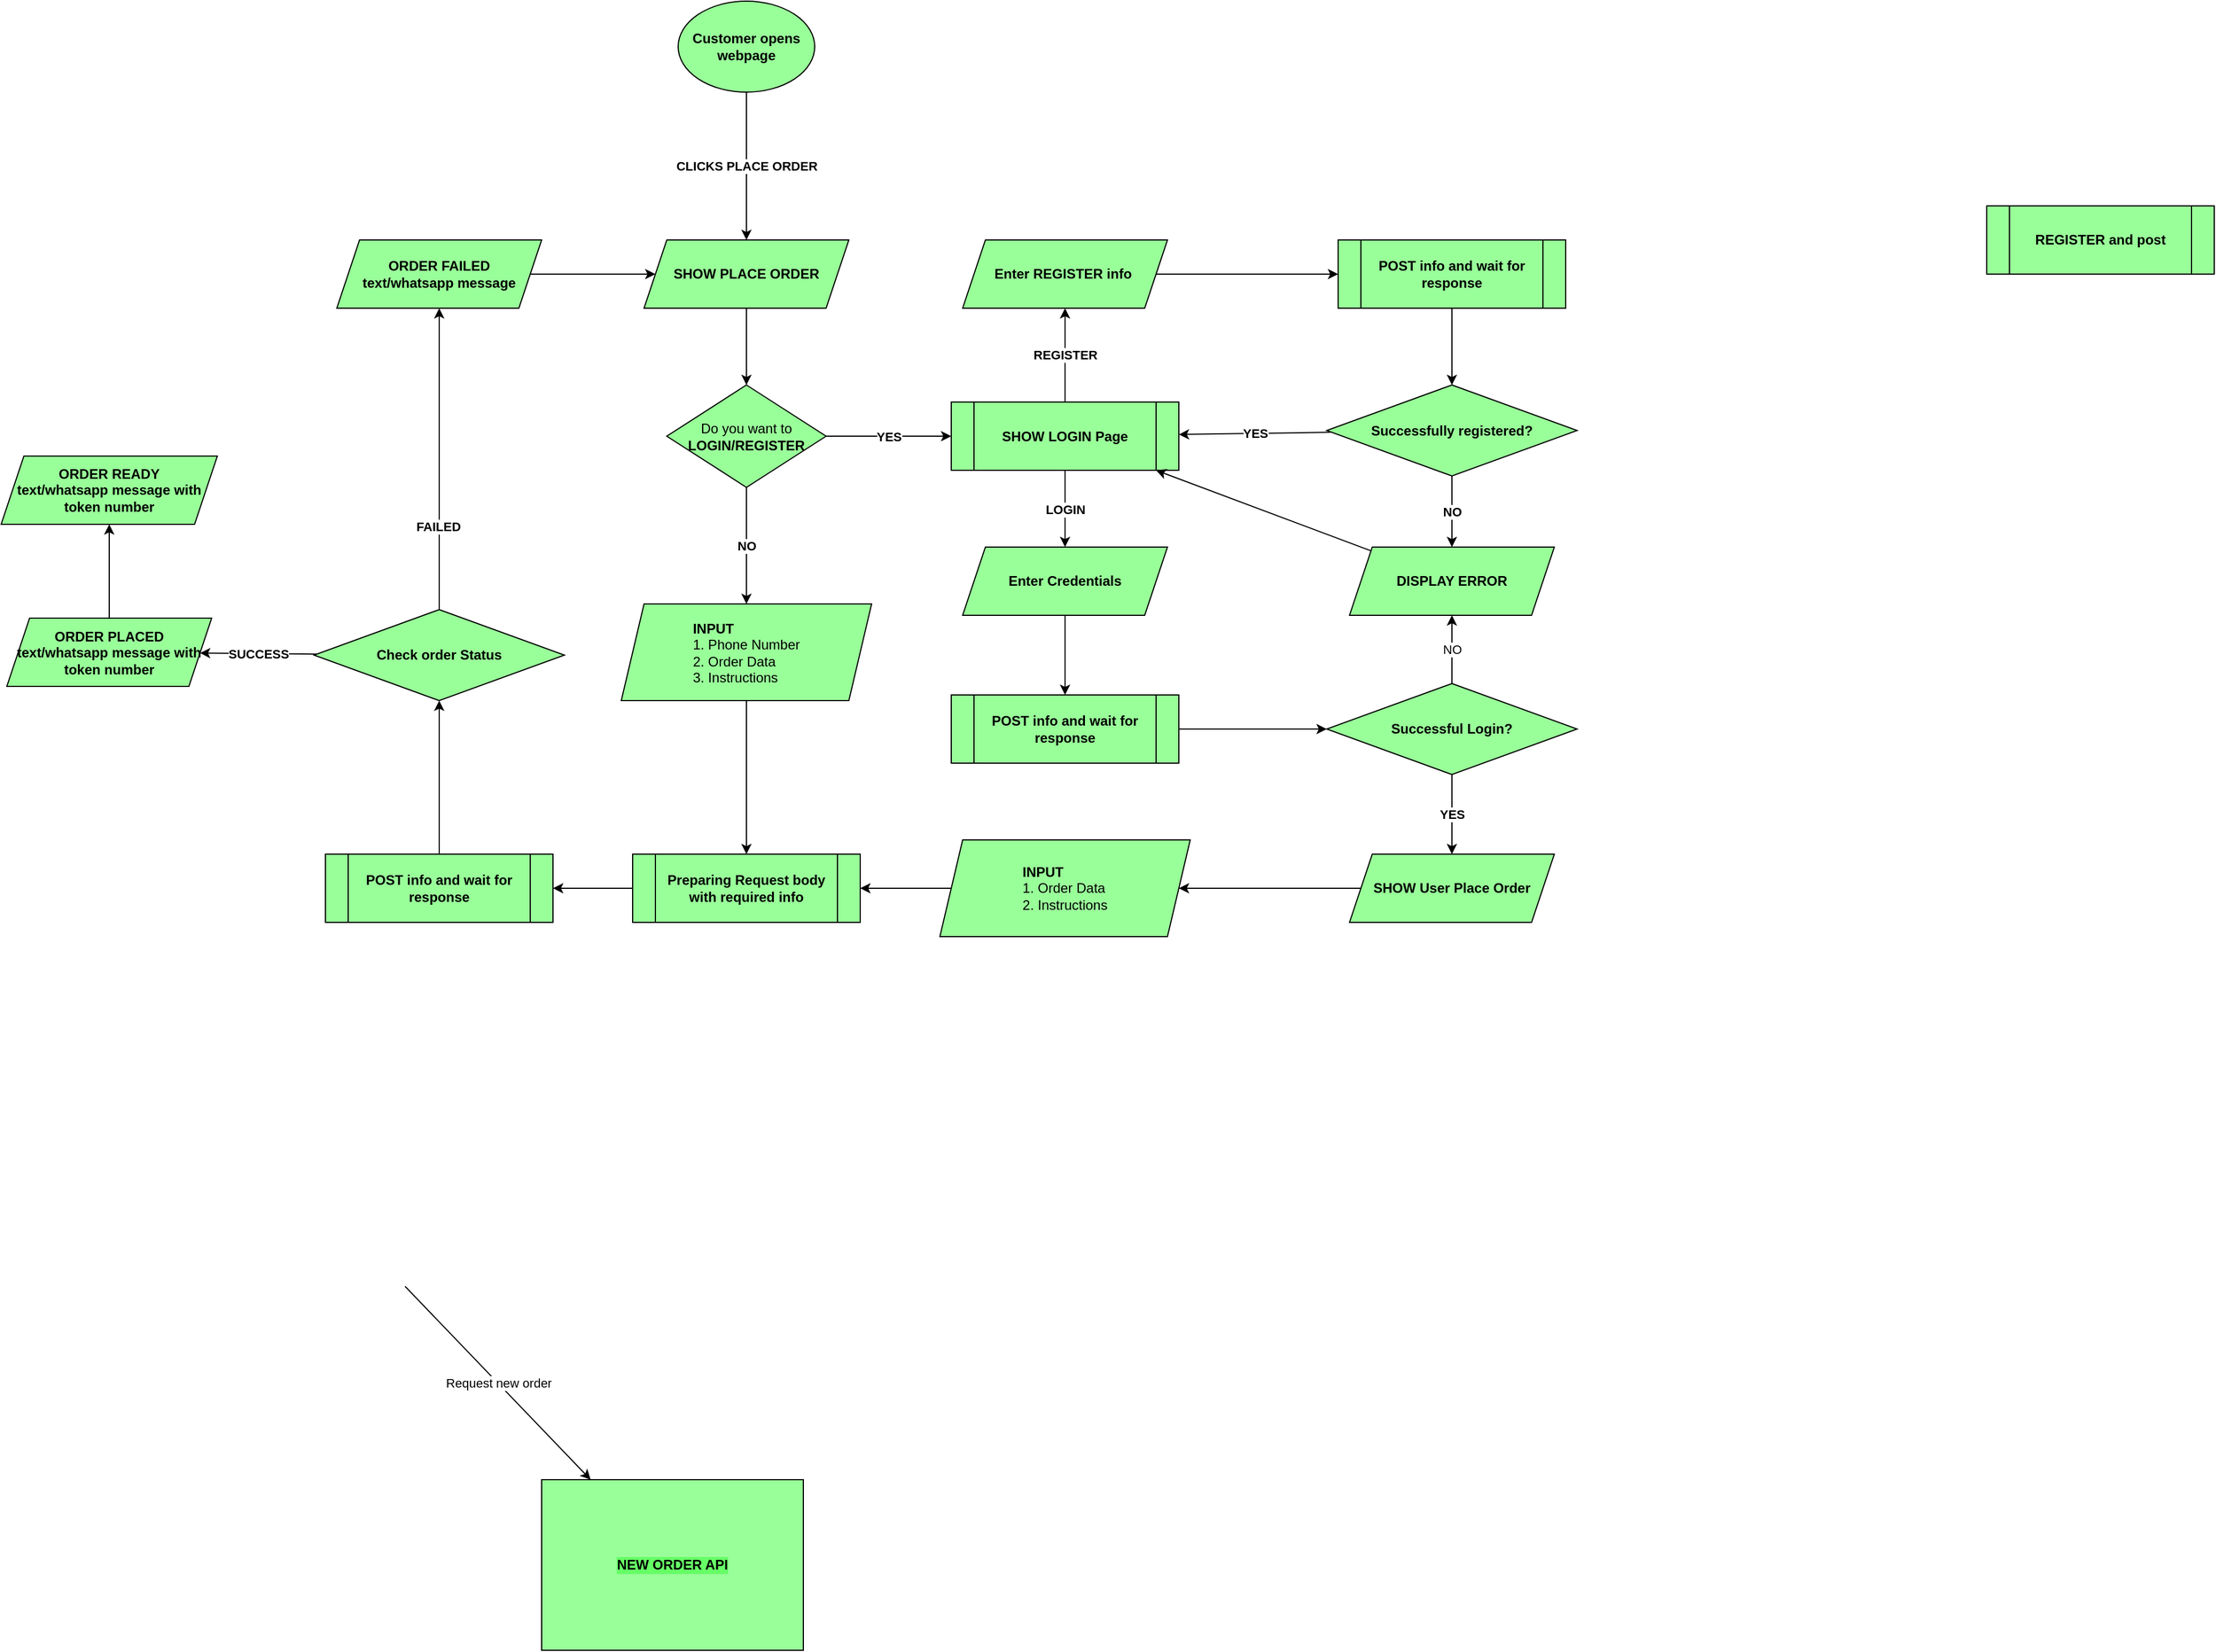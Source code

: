 <mxfile version="20.1.1" type="github">
  <diagram id="C5RBs43oDa-KdzZeNtuy" name="Page-1">
    <mxGraphModel dx="2249" dy="1989" grid="1" gridSize="10" guides="1" tooltips="1" connect="1" arrows="1" fold="1" page="1" pageScale="1" pageWidth="827" pageHeight="1169" math="0" shadow="0">
      <root>
        <mxCell id="WIyWlLk6GJQsqaUBKTNV-0" />
        <mxCell id="WIyWlLk6GJQsqaUBKTNV-1" parent="WIyWlLk6GJQsqaUBKTNV-0" />
        <mxCell id="2edAkVouW0L0a5yWlTD0-2" value="&lt;b&gt;CLICKS PLACE ORDER&lt;/b&gt;" style="rounded=0;orthogonalLoop=1;jettySize=auto;html=1;" parent="WIyWlLk6GJQsqaUBKTNV-1" source="2edAkVouW0L0a5yWlTD0-0" target="rCX9F-Vlkk9MKf0EUX4H-1" edge="1">
          <mxGeometry relative="1" as="geometry" />
        </mxCell>
        <mxCell id="2edAkVouW0L0a5yWlTD0-0" value="&lt;b&gt;Customer opens webpage&lt;/b&gt;" style="ellipse;whiteSpace=wrap;html=1;fillColor=#99FF99;" parent="WIyWlLk6GJQsqaUBKTNV-1" vertex="1">
          <mxGeometry x="330" y="-170" width="120" height="80" as="geometry" />
        </mxCell>
        <mxCell id="2edAkVouW0L0a5yWlTD0-6" value="&lt;b&gt;NO&lt;/b&gt;" style="rounded=0;orthogonalLoop=1;jettySize=auto;html=1;" parent="WIyWlLk6GJQsqaUBKTNV-1" source="2edAkVouW0L0a5yWlTD0-1" target="2edAkVouW0L0a5yWlTD0-5" edge="1">
          <mxGeometry relative="1" as="geometry" />
        </mxCell>
        <mxCell id="rCX9F-Vlkk9MKf0EUX4H-11" value="&lt;b&gt;YES&lt;/b&gt;" style="edgeStyle=none;rounded=0;orthogonalLoop=1;jettySize=auto;html=1;" edge="1" parent="WIyWlLk6GJQsqaUBKTNV-1" source="2edAkVouW0L0a5yWlTD0-1" target="rCX9F-Vlkk9MKf0EUX4H-10">
          <mxGeometry relative="1" as="geometry" />
        </mxCell>
        <mxCell id="2edAkVouW0L0a5yWlTD0-1" value="Do you want to &lt;b&gt;LOGIN/REGISTER&lt;/b&gt;" style="rhombus;whiteSpace=wrap;html=1;fillColor=#99FF99;" parent="WIyWlLk6GJQsqaUBKTNV-1" vertex="1">
          <mxGeometry x="320" y="167.5" width="140" height="90" as="geometry" />
        </mxCell>
        <mxCell id="2edAkVouW0L0a5yWlTD0-10" value="Request new order" style="rounded=0;orthogonalLoop=1;jettySize=auto;html=1;" parent="WIyWlLk6GJQsqaUBKTNV-1" target="2edAkVouW0L0a5yWlTD0-7" edge="1">
          <mxGeometry relative="1" as="geometry">
            <mxPoint x="90" y="960" as="sourcePoint" />
          </mxGeometry>
        </mxCell>
        <mxCell id="2edAkVouW0L0a5yWlTD0-12" style="edgeStyle=none;rounded=0;orthogonalLoop=1;jettySize=auto;html=1;" parent="WIyWlLk6GJQsqaUBKTNV-1" source="rCX9F-Vlkk9MKf0EUX4H-43" target="2edAkVouW0L0a5yWlTD0-11" edge="1">
          <mxGeometry relative="1" as="geometry" />
        </mxCell>
        <mxCell id="rCX9F-Vlkk9MKf0EUX4H-44" style="edgeStyle=none;rounded=0;orthogonalLoop=1;jettySize=auto;html=1;" edge="1" parent="WIyWlLk6GJQsqaUBKTNV-1" source="2edAkVouW0L0a5yWlTD0-5" target="rCX9F-Vlkk9MKf0EUX4H-43">
          <mxGeometry relative="1" as="geometry" />
        </mxCell>
        <mxCell id="2edAkVouW0L0a5yWlTD0-5" value="&lt;div style=&quot;text-align: left;&quot;&gt;&lt;b style=&quot;background-color: initial;&quot;&gt;INPUT&lt;/b&gt;&lt;/div&gt;&lt;div style=&quot;text-align: left;&quot;&gt;&lt;span style=&quot;background-color: initial;&quot;&gt;1. Phone Number&lt;/span&gt;&lt;/div&gt;&lt;div style=&quot;text-align: left;&quot;&gt;&lt;span style=&quot;background-color: initial;&quot;&gt;2. Order Data&lt;/span&gt;&lt;/div&gt;&lt;div style=&quot;text-align: left;&quot;&gt;&lt;span style=&quot;background-color: initial;&quot;&gt;3. Instructions&lt;/span&gt;&lt;/div&gt;" style="shape=parallelogram;perimeter=parallelogramPerimeter;whiteSpace=wrap;html=1;fixedSize=1;fillColor=#99FF99;" parent="WIyWlLk6GJQsqaUBKTNV-1" vertex="1">
          <mxGeometry x="280" y="360" width="220" height="85" as="geometry" />
        </mxCell>
        <mxCell id="2edAkVouW0L0a5yWlTD0-7" value="&lt;b&gt;NEW ORDER API&lt;/b&gt;" style="rounded=0;whiteSpace=wrap;html=1;labelBackgroundColor=#66FF66;fillColor=#99FF99;" parent="WIyWlLk6GJQsqaUBKTNV-1" vertex="1">
          <mxGeometry x="210" y="1130" width="230" height="150" as="geometry" />
        </mxCell>
        <mxCell id="2edAkVouW0L0a5yWlTD0-14" value="" style="edgeStyle=none;rounded=0;orthogonalLoop=1;jettySize=auto;html=1;" parent="WIyWlLk6GJQsqaUBKTNV-1" source="2edAkVouW0L0a5yWlTD0-11" target="2edAkVouW0L0a5yWlTD0-13" edge="1">
          <mxGeometry relative="1" as="geometry" />
        </mxCell>
        <mxCell id="2edAkVouW0L0a5yWlTD0-11" value="&lt;b&gt;POST info and wait for response&lt;/b&gt;" style="shape=process;whiteSpace=wrap;html=1;backgroundOutline=1;labelBackgroundColor=none;fillColor=#99FF99;" parent="WIyWlLk6GJQsqaUBKTNV-1" vertex="1">
          <mxGeometry x="20" y="580" width="200" height="60" as="geometry" />
        </mxCell>
        <mxCell id="2edAkVouW0L0a5yWlTD0-16" value="&lt;b&gt;SUCCESS&lt;/b&gt;" style="edgeStyle=none;rounded=0;orthogonalLoop=1;jettySize=auto;html=1;" parent="WIyWlLk6GJQsqaUBKTNV-1" source="2edAkVouW0L0a5yWlTD0-13" target="2edAkVouW0L0a5yWlTD0-15" edge="1">
          <mxGeometry relative="1" as="geometry" />
        </mxCell>
        <mxCell id="2edAkVouW0L0a5yWlTD0-18" value="" style="edgeStyle=none;rounded=0;orthogonalLoop=1;jettySize=auto;html=1;" parent="WIyWlLk6GJQsqaUBKTNV-1" source="2edAkVouW0L0a5yWlTD0-13" target="rCX9F-Vlkk9MKf0EUX4H-49" edge="1">
          <mxGeometry relative="1" as="geometry">
            <mxPoint x="210" y="240" as="targetPoint" />
          </mxGeometry>
        </mxCell>
        <mxCell id="rCX9F-Vlkk9MKf0EUX4H-52" value="&lt;b&gt;FAILED&lt;/b&gt;" style="edgeLabel;html=1;align=center;verticalAlign=middle;resizable=0;points=[];" vertex="1" connectable="0" parent="2edAkVouW0L0a5yWlTD0-18">
          <mxGeometry x="-0.449" y="1" relative="1" as="geometry">
            <mxPoint as="offset" />
          </mxGeometry>
        </mxCell>
        <mxCell id="2edAkVouW0L0a5yWlTD0-13" value="&lt;b&gt;Check order Status&lt;/b&gt;" style="rhombus;whiteSpace=wrap;html=1;fillColor=#99FF99;labelBackgroundColor=none;" parent="WIyWlLk6GJQsqaUBKTNV-1" vertex="1">
          <mxGeometry x="10" y="365" width="220" height="80" as="geometry" />
        </mxCell>
        <mxCell id="rCX9F-Vlkk9MKf0EUX4H-9" style="edgeStyle=none;rounded=0;orthogonalLoop=1;jettySize=auto;html=1;" edge="1" parent="WIyWlLk6GJQsqaUBKTNV-1" source="2edAkVouW0L0a5yWlTD0-15" target="rCX9F-Vlkk9MKf0EUX4H-6">
          <mxGeometry relative="1" as="geometry" />
        </mxCell>
        <mxCell id="2edAkVouW0L0a5yWlTD0-15" value="&lt;b&gt;ORDER PLACED text/whatsapp message with token number&lt;/b&gt;" style="shape=parallelogram;perimeter=parallelogramPerimeter;whiteSpace=wrap;html=1;fixedSize=1;fillColor=#99FF99;labelBackgroundColor=none;" parent="WIyWlLk6GJQsqaUBKTNV-1" vertex="1">
          <mxGeometry x="-260" y="372.5" width="180" height="60" as="geometry" />
        </mxCell>
        <mxCell id="rCX9F-Vlkk9MKf0EUX4H-5" style="rounded=0;orthogonalLoop=1;jettySize=auto;html=1;" edge="1" parent="WIyWlLk6GJQsqaUBKTNV-1" source="rCX9F-Vlkk9MKf0EUX4H-1" target="2edAkVouW0L0a5yWlTD0-1">
          <mxGeometry relative="1" as="geometry" />
        </mxCell>
        <mxCell id="rCX9F-Vlkk9MKf0EUX4H-1" value="&lt;b&gt;SHOW PLACE ORDER&lt;/b&gt;" style="shape=parallelogram;perimeter=parallelogramPerimeter;whiteSpace=wrap;html=1;fixedSize=1;fillColor=#99FF99;labelBackgroundColor=none;" vertex="1" parent="WIyWlLk6GJQsqaUBKTNV-1">
          <mxGeometry x="300" y="40" width="180" height="60" as="geometry" />
        </mxCell>
        <mxCell id="rCX9F-Vlkk9MKf0EUX4H-6" value="&lt;b&gt;ORDER READY&lt;br&gt;text/whatsapp message with token number&lt;/b&gt;" style="shape=parallelogram;perimeter=parallelogramPerimeter;whiteSpace=wrap;html=1;fixedSize=1;fillColor=#99FF99;labelBackgroundColor=none;" vertex="1" parent="WIyWlLk6GJQsqaUBKTNV-1">
          <mxGeometry x="-265" y="230" width="190" height="60" as="geometry" />
        </mxCell>
        <mxCell id="rCX9F-Vlkk9MKf0EUX4H-14" value="&lt;b&gt;REGISTER&lt;/b&gt;" style="edgeStyle=none;rounded=0;orthogonalLoop=1;jettySize=auto;html=1;" edge="1" parent="WIyWlLk6GJQsqaUBKTNV-1" source="rCX9F-Vlkk9MKf0EUX4H-10" target="rCX9F-Vlkk9MKf0EUX4H-31">
          <mxGeometry relative="1" as="geometry" />
        </mxCell>
        <mxCell id="rCX9F-Vlkk9MKf0EUX4H-33" value="&lt;b&gt;LOGIN&lt;/b&gt;" style="edgeStyle=none;rounded=0;orthogonalLoop=1;jettySize=auto;html=1;" edge="1" parent="WIyWlLk6GJQsqaUBKTNV-1" source="rCX9F-Vlkk9MKf0EUX4H-10" target="rCX9F-Vlkk9MKf0EUX4H-29">
          <mxGeometry relative="1" as="geometry" />
        </mxCell>
        <mxCell id="rCX9F-Vlkk9MKf0EUX4H-10" value="&lt;b&gt;SHOW LOGIN Page&lt;/b&gt;" style="shape=process;whiteSpace=wrap;html=1;backgroundOutline=1;labelBackgroundColor=none;fillColor=#99FF99;" vertex="1" parent="WIyWlLk6GJQsqaUBKTNV-1">
          <mxGeometry x="570" y="182.5" width="200" height="60" as="geometry" />
        </mxCell>
        <mxCell id="rCX9F-Vlkk9MKf0EUX4H-22" style="edgeStyle=none;rounded=0;orthogonalLoop=1;jettySize=auto;html=1;" edge="1" parent="WIyWlLk6GJQsqaUBKTNV-1" source="rCX9F-Vlkk9MKf0EUX4H-16" target="rCX9F-Vlkk9MKf0EUX4H-21">
          <mxGeometry relative="1" as="geometry" />
        </mxCell>
        <mxCell id="rCX9F-Vlkk9MKf0EUX4H-16" value="&lt;b&gt;POST info and wait for response&lt;/b&gt;" style="shape=process;whiteSpace=wrap;html=1;backgroundOutline=1;labelBackgroundColor=none;fillColor=#99FF99;" vertex="1" parent="WIyWlLk6GJQsqaUBKTNV-1">
          <mxGeometry x="910" y="40" width="200" height="60" as="geometry" />
        </mxCell>
        <mxCell id="rCX9F-Vlkk9MKf0EUX4H-20" value="&lt;b&gt;REGISTER and post&lt;/b&gt;" style="shape=process;whiteSpace=wrap;html=1;backgroundOutline=1;labelBackgroundColor=none;fillColor=#99FF99;" vertex="1" parent="WIyWlLk6GJQsqaUBKTNV-1">
          <mxGeometry x="1480" y="10" width="200" height="60" as="geometry" />
        </mxCell>
        <mxCell id="rCX9F-Vlkk9MKf0EUX4H-23" value="&lt;b&gt;YES&lt;/b&gt;" style="edgeStyle=none;rounded=0;orthogonalLoop=1;jettySize=auto;html=1;" edge="1" parent="WIyWlLk6GJQsqaUBKTNV-1" source="rCX9F-Vlkk9MKf0EUX4H-21" target="rCX9F-Vlkk9MKf0EUX4H-10">
          <mxGeometry relative="1" as="geometry" />
        </mxCell>
        <mxCell id="rCX9F-Vlkk9MKf0EUX4H-26" value="NO" style="edgeStyle=none;rounded=0;orthogonalLoop=1;jettySize=auto;html=1;fontStyle=1" edge="1" parent="WIyWlLk6GJQsqaUBKTNV-1" source="rCX9F-Vlkk9MKf0EUX4H-21" target="rCX9F-Vlkk9MKf0EUX4H-25">
          <mxGeometry relative="1" as="geometry" />
        </mxCell>
        <mxCell id="rCX9F-Vlkk9MKf0EUX4H-21" value="&lt;b&gt;Successfully registered?&lt;/b&gt;" style="rhombus;whiteSpace=wrap;html=1;fillColor=#99FF99;labelBackgroundColor=none;" vertex="1" parent="WIyWlLk6GJQsqaUBKTNV-1">
          <mxGeometry x="900" y="167.5" width="220" height="80" as="geometry" />
        </mxCell>
        <mxCell id="rCX9F-Vlkk9MKf0EUX4H-28" style="edgeStyle=none;rounded=0;orthogonalLoop=1;jettySize=auto;html=1;" edge="1" parent="WIyWlLk6GJQsqaUBKTNV-1" source="rCX9F-Vlkk9MKf0EUX4H-25" target="rCX9F-Vlkk9MKf0EUX4H-10">
          <mxGeometry relative="1" as="geometry" />
        </mxCell>
        <mxCell id="rCX9F-Vlkk9MKf0EUX4H-25" value="&lt;b&gt;DISPLAY ERROR&lt;/b&gt;" style="shape=parallelogram;perimeter=parallelogramPerimeter;whiteSpace=wrap;html=1;fixedSize=1;fillColor=#99FF99;labelBackgroundColor=none;" vertex="1" parent="WIyWlLk6GJQsqaUBKTNV-1">
          <mxGeometry x="920" y="310" width="180" height="60" as="geometry" />
        </mxCell>
        <mxCell id="rCX9F-Vlkk9MKf0EUX4H-39" style="edgeStyle=none;rounded=0;orthogonalLoop=1;jettySize=auto;html=1;" edge="1" parent="WIyWlLk6GJQsqaUBKTNV-1" source="rCX9F-Vlkk9MKf0EUX4H-29" target="rCX9F-Vlkk9MKf0EUX4H-36">
          <mxGeometry relative="1" as="geometry" />
        </mxCell>
        <mxCell id="rCX9F-Vlkk9MKf0EUX4H-29" value="&lt;b&gt;Enter Credentials&lt;/b&gt;" style="shape=parallelogram;perimeter=parallelogramPerimeter;whiteSpace=wrap;html=1;fixedSize=1;fillColor=#99FF99;labelBackgroundColor=none;" vertex="1" parent="WIyWlLk6GJQsqaUBKTNV-1">
          <mxGeometry x="580" y="310" width="180" height="60" as="geometry" />
        </mxCell>
        <mxCell id="rCX9F-Vlkk9MKf0EUX4H-32" style="edgeStyle=none;rounded=0;orthogonalLoop=1;jettySize=auto;html=1;" edge="1" parent="WIyWlLk6GJQsqaUBKTNV-1" source="rCX9F-Vlkk9MKf0EUX4H-31" target="rCX9F-Vlkk9MKf0EUX4H-16">
          <mxGeometry relative="1" as="geometry" />
        </mxCell>
        <mxCell id="rCX9F-Vlkk9MKf0EUX4H-31" value="&lt;b&gt;Enter REGISTER info&amp;nbsp;&lt;/b&gt;" style="shape=parallelogram;perimeter=parallelogramPerimeter;whiteSpace=wrap;html=1;fixedSize=1;fillColor=#99FF99;labelBackgroundColor=none;" vertex="1" parent="WIyWlLk6GJQsqaUBKTNV-1">
          <mxGeometry x="580" y="40" width="180" height="60" as="geometry" />
        </mxCell>
        <mxCell id="rCX9F-Vlkk9MKf0EUX4H-40" value="NO" style="edgeStyle=none;rounded=0;orthogonalLoop=1;jettySize=auto;html=1;" edge="1" parent="WIyWlLk6GJQsqaUBKTNV-1" source="rCX9F-Vlkk9MKf0EUX4H-38" target="rCX9F-Vlkk9MKf0EUX4H-25">
          <mxGeometry relative="1" as="geometry" />
        </mxCell>
        <mxCell id="rCX9F-Vlkk9MKf0EUX4H-46" style="edgeStyle=none;rounded=0;orthogonalLoop=1;jettySize=auto;html=1;" edge="1" parent="WIyWlLk6GJQsqaUBKTNV-1" source="rCX9F-Vlkk9MKf0EUX4H-34" target="rCX9F-Vlkk9MKf0EUX4H-45">
          <mxGeometry relative="1" as="geometry" />
        </mxCell>
        <mxCell id="rCX9F-Vlkk9MKf0EUX4H-34" value="&lt;b&gt;SHOW User Place Order&lt;/b&gt;" style="shape=parallelogram;perimeter=parallelogramPerimeter;whiteSpace=wrap;html=1;fixedSize=1;fillColor=#99FF99;labelBackgroundColor=none;" vertex="1" parent="WIyWlLk6GJQsqaUBKTNV-1">
          <mxGeometry x="920" y="580" width="180" height="60" as="geometry" />
        </mxCell>
        <mxCell id="rCX9F-Vlkk9MKf0EUX4H-35" style="edgeStyle=none;rounded=0;orthogonalLoop=1;jettySize=auto;html=1;" edge="1" parent="WIyWlLk6GJQsqaUBKTNV-1" source="rCX9F-Vlkk9MKf0EUX4H-36" target="rCX9F-Vlkk9MKf0EUX4H-38">
          <mxGeometry relative="1" as="geometry" />
        </mxCell>
        <mxCell id="rCX9F-Vlkk9MKf0EUX4H-36" value="&lt;b&gt;POST info and wait for response&lt;/b&gt;" style="shape=process;whiteSpace=wrap;html=1;backgroundOutline=1;labelBackgroundColor=none;fillColor=#99FF99;" vertex="1" parent="WIyWlLk6GJQsqaUBKTNV-1">
          <mxGeometry x="570" y="440" width="200" height="60" as="geometry" />
        </mxCell>
        <mxCell id="rCX9F-Vlkk9MKf0EUX4H-37" value="&lt;b&gt;YES&lt;/b&gt;" style="edgeStyle=none;rounded=0;orthogonalLoop=1;jettySize=auto;html=1;" edge="1" parent="WIyWlLk6GJQsqaUBKTNV-1" source="rCX9F-Vlkk9MKf0EUX4H-38" target="rCX9F-Vlkk9MKf0EUX4H-34">
          <mxGeometry relative="1" as="geometry">
            <mxPoint x="600" y="610.179" as="targetPoint" />
          </mxGeometry>
        </mxCell>
        <mxCell id="rCX9F-Vlkk9MKf0EUX4H-38" value="&lt;b&gt;Successful Login?&lt;/b&gt;" style="rhombus;whiteSpace=wrap;html=1;fillColor=#99FF99;labelBackgroundColor=none;" vertex="1" parent="WIyWlLk6GJQsqaUBKTNV-1">
          <mxGeometry x="900" y="430" width="220" height="80" as="geometry" />
        </mxCell>
        <mxCell id="rCX9F-Vlkk9MKf0EUX4H-43" value="&lt;b&gt;Preparing Request body with required info&lt;/b&gt;" style="shape=process;whiteSpace=wrap;html=1;backgroundOutline=1;labelBackgroundColor=none;fillColor=#99FF99;" vertex="1" parent="WIyWlLk6GJQsqaUBKTNV-1">
          <mxGeometry x="290" y="580" width="200" height="60" as="geometry" />
        </mxCell>
        <mxCell id="rCX9F-Vlkk9MKf0EUX4H-47" style="edgeStyle=none;rounded=0;orthogonalLoop=1;jettySize=auto;html=1;" edge="1" parent="WIyWlLk6GJQsqaUBKTNV-1" source="rCX9F-Vlkk9MKf0EUX4H-45" target="rCX9F-Vlkk9MKf0EUX4H-43">
          <mxGeometry relative="1" as="geometry" />
        </mxCell>
        <mxCell id="rCX9F-Vlkk9MKf0EUX4H-45" value="&lt;div style=&quot;text-align: left;&quot;&gt;&lt;b style=&quot;background-color: initial;&quot;&gt;INPUT&lt;/b&gt;&lt;/div&gt;&lt;div style=&quot;text-align: left;&quot;&gt;&lt;span style=&quot;background-color: initial;&quot;&gt;1. Order Data&lt;/span&gt;&lt;/div&gt;&lt;div style=&quot;text-align: left;&quot;&gt;&lt;span style=&quot;background-color: initial;&quot;&gt;2. Instructions&lt;/span&gt;&lt;/div&gt;" style="shape=parallelogram;perimeter=parallelogramPerimeter;whiteSpace=wrap;html=1;fixedSize=1;fillColor=#99FF99;" vertex="1" parent="WIyWlLk6GJQsqaUBKTNV-1">
          <mxGeometry x="560" y="567.5" width="220" height="85" as="geometry" />
        </mxCell>
        <mxCell id="rCX9F-Vlkk9MKf0EUX4H-51" style="edgeStyle=none;rounded=0;orthogonalLoop=1;jettySize=auto;html=1;" edge="1" parent="WIyWlLk6GJQsqaUBKTNV-1" source="rCX9F-Vlkk9MKf0EUX4H-49" target="rCX9F-Vlkk9MKf0EUX4H-1">
          <mxGeometry relative="1" as="geometry" />
        </mxCell>
        <mxCell id="rCX9F-Vlkk9MKf0EUX4H-49" value="&lt;b&gt;ORDER FAILED &lt;br&gt;text/whatsapp message&lt;/b&gt;" style="shape=parallelogram;perimeter=parallelogramPerimeter;whiteSpace=wrap;html=1;fixedSize=1;fillColor=#99FF99;labelBackgroundColor=none;" vertex="1" parent="WIyWlLk6GJQsqaUBKTNV-1">
          <mxGeometry x="30" y="40" width="180" height="60" as="geometry" />
        </mxCell>
      </root>
    </mxGraphModel>
  </diagram>
</mxfile>
